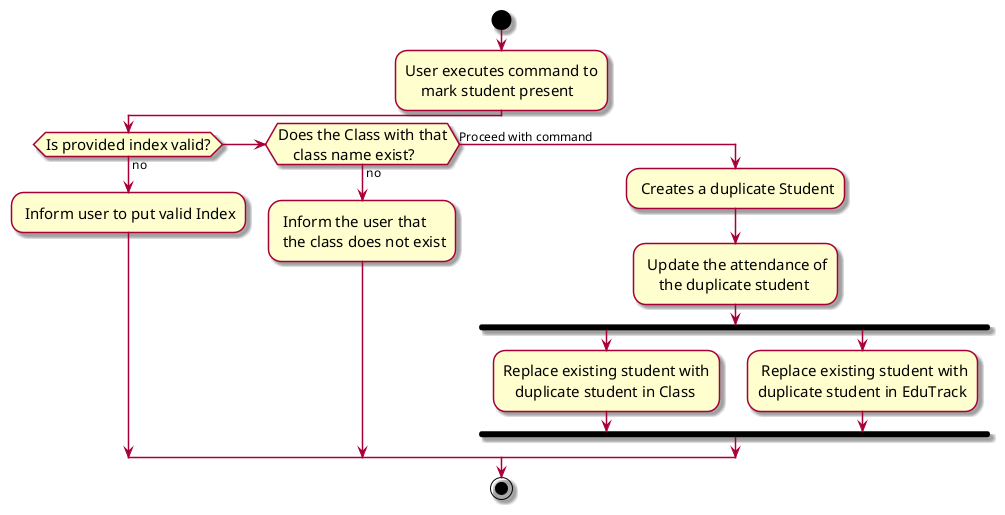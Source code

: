 @startuml
skin rose
skinparam ActivityFontSize 15
skinparam ArrowFontSize 12
start
:User executes command to
    mark student present;

'Since the beta syntax does not support placing the condition outside the
'diamond we place it as the true branch instead.

if (Is provided index valid?) then (no)
    : Inform user to put valid Index;
elseif (Does the Class with that
    class name exist?) then (no)
    : Inform the user that
     the class does not exist;
else (Proceed with command)
    : Creates a duplicate Student;
    : Update the attendance of
        the duplicate student;
    fork
        :Replace existing student with
           duplicate student in Class;
    fork again
        : Replace existing student with
        duplicate student in EduTrack;
    end fork

endif
stop
@enduml
